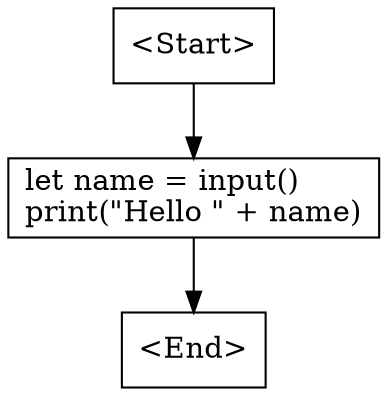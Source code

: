 digraph G {
    N0 [label = "<Start>", shape = box]
    N1 [label = "let name = input()\lprint(\"Hello \" + name)", shape = box]
    N2 [label = "<End>", shape = box]
    N0 -> N1 [label = ""]
    N1 -> N2 [label = ""]
}

